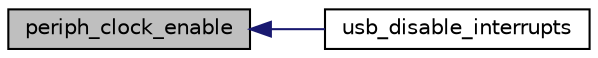 digraph "periph_clock_enable"
{
  edge [fontname="Helvetica",fontsize="10",labelfontname="Helvetica",labelfontsize="10"];
  node [fontname="Helvetica",fontsize="10",shape=record];
  rankdir="LR";
  Node1 [label="periph_clock_enable",height=0.2,width=0.4,color="black", fillcolor="grey75", style="filled", fontcolor="black"];
  Node1 -> Node2 [dir="back",color="midnightblue",fontsize="10",style="solid",fontname="Helvetica"];
  Node2 [label="usb_disable_interrupts",height=0.2,width=0.4,color="black", fillcolor="white", style="filled",URL="$group__usb__file.html#ga86efee4380227664681caba4d4c2a010",tooltip="Disable Specific USB Interrupts. "];
}
